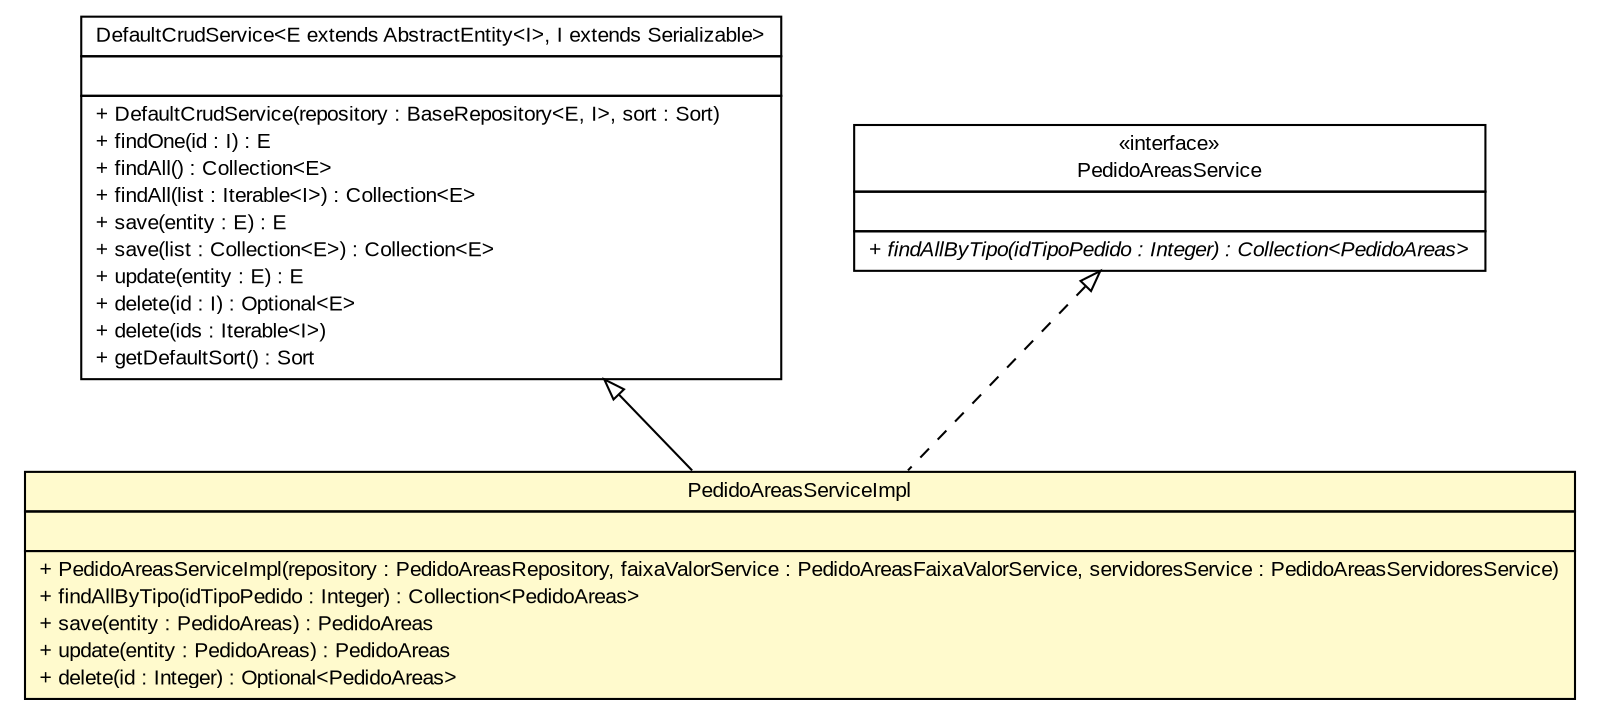 #!/usr/local/bin/dot
#
# Class diagram 
# Generated by UMLGraph version R5_6 (http://www.umlgraph.org/)
#

digraph G {
	edge [fontname="arial",fontsize=10,labelfontname="arial",labelfontsize=10];
	node [fontname="arial",fontsize=10,shape=plaintext];
	nodesep=0.25;
	ranksep=0.5;
	// br.gov.to.sefaz.business.service.impl.DefaultCrudService<E extends br.gov.to.sefaz.persistence.entity.AbstractEntity<I>, I extends java.io.Serializable>
	c53324 [label=<<table title="br.gov.to.sefaz.business.service.impl.DefaultCrudService" border="0" cellborder="1" cellspacing="0" cellpadding="2" port="p" href="../../../../../business/service/impl/DefaultCrudService.html">
		<tr><td><table border="0" cellspacing="0" cellpadding="1">
<tr><td align="center" balign="center"> DefaultCrudService&lt;E extends AbstractEntity&lt;I&gt;, I extends Serializable&gt; </td></tr>
		</table></td></tr>
		<tr><td><table border="0" cellspacing="0" cellpadding="1">
<tr><td align="left" balign="left">  </td></tr>
		</table></td></tr>
		<tr><td><table border="0" cellspacing="0" cellpadding="1">
<tr><td align="left" balign="left"> + DefaultCrudService(repository : BaseRepository&lt;E, I&gt;, sort : Sort) </td></tr>
<tr><td align="left" balign="left"> + findOne(id : I) : E </td></tr>
<tr><td align="left" balign="left"> + findAll() : Collection&lt;E&gt; </td></tr>
<tr><td align="left" balign="left"> + findAll(list : Iterable&lt;I&gt;) : Collection&lt;E&gt; </td></tr>
<tr><td align="left" balign="left"> + save(entity : E) : E </td></tr>
<tr><td align="left" balign="left"> + save(list : Collection&lt;E&gt;) : Collection&lt;E&gt; </td></tr>
<tr><td align="left" balign="left"> + update(entity : E) : E </td></tr>
<tr><td align="left" balign="left"> + delete(id : I) : Optional&lt;E&gt; </td></tr>
<tr><td align="left" balign="left"> + delete(ids : Iterable&lt;I&gt;) </td></tr>
<tr><td align="left" balign="left"> + getDefaultSort() : Sort </td></tr>
		</table></td></tr>
		</table>>, URL="../../../../../business/service/impl/DefaultCrudService.html", fontname="arial", fontcolor="black", fontsize=10.0];
	// br.gov.to.sefaz.arr.parametros.business.service.PedidoAreasService
	c53413 [label=<<table title="br.gov.to.sefaz.arr.parametros.business.service.PedidoAreasService" border="0" cellborder="1" cellspacing="0" cellpadding="2" port="p" href="../PedidoAreasService.html">
		<tr><td><table border="0" cellspacing="0" cellpadding="1">
<tr><td align="center" balign="center"> &#171;interface&#187; </td></tr>
<tr><td align="center" balign="center"> PedidoAreasService </td></tr>
		</table></td></tr>
		<tr><td><table border="0" cellspacing="0" cellpadding="1">
<tr><td align="left" balign="left">  </td></tr>
		</table></td></tr>
		<tr><td><table border="0" cellspacing="0" cellpadding="1">
<tr><td align="left" balign="left"><font face="arial italic" point-size="10.0"> + findAllByTipo(idTipoPedido : Integer) : Collection&lt;PedidoAreas&gt; </font></td></tr>
		</table></td></tr>
		</table>>, URL="../PedidoAreasService.html", fontname="arial", fontcolor="black", fontsize=10.0];
	// br.gov.to.sefaz.arr.parametros.business.service.impl.PedidoAreasServiceImpl
	c53440 [label=<<table title="br.gov.to.sefaz.arr.parametros.business.service.impl.PedidoAreasServiceImpl" border="0" cellborder="1" cellspacing="0" cellpadding="2" port="p" bgcolor="lemonChiffon" href="./PedidoAreasServiceImpl.html">
		<tr><td><table border="0" cellspacing="0" cellpadding="1">
<tr><td align="center" balign="center"> PedidoAreasServiceImpl </td></tr>
		</table></td></tr>
		<tr><td><table border="0" cellspacing="0" cellpadding="1">
<tr><td align="left" balign="left">  </td></tr>
		</table></td></tr>
		<tr><td><table border="0" cellspacing="0" cellpadding="1">
<tr><td align="left" balign="left"> + PedidoAreasServiceImpl(repository : PedidoAreasRepository, faixaValorService : PedidoAreasFaixaValorService, servidoresService : PedidoAreasServidoresService) </td></tr>
<tr><td align="left" balign="left"> + findAllByTipo(idTipoPedido : Integer) : Collection&lt;PedidoAreas&gt; </td></tr>
<tr><td align="left" balign="left"> + save(entity : PedidoAreas) : PedidoAreas </td></tr>
<tr><td align="left" balign="left"> + update(entity : PedidoAreas) : PedidoAreas </td></tr>
<tr><td align="left" balign="left"> + delete(id : Integer) : Optional&lt;PedidoAreas&gt; </td></tr>
		</table></td></tr>
		</table>>, URL="./PedidoAreasServiceImpl.html", fontname="arial", fontcolor="black", fontsize=10.0];
	//br.gov.to.sefaz.arr.parametros.business.service.impl.PedidoAreasServiceImpl extends br.gov.to.sefaz.business.service.impl.DefaultCrudService<br.gov.to.sefaz.arr.parametros.persistence.entity.PedidoAreas, java.lang.Integer>
	c53324:p -> c53440:p [dir=back,arrowtail=empty];
	//br.gov.to.sefaz.arr.parametros.business.service.impl.PedidoAreasServiceImpl implements br.gov.to.sefaz.arr.parametros.business.service.PedidoAreasService
	c53413:p -> c53440:p [dir=back,arrowtail=empty,style=dashed];
}

